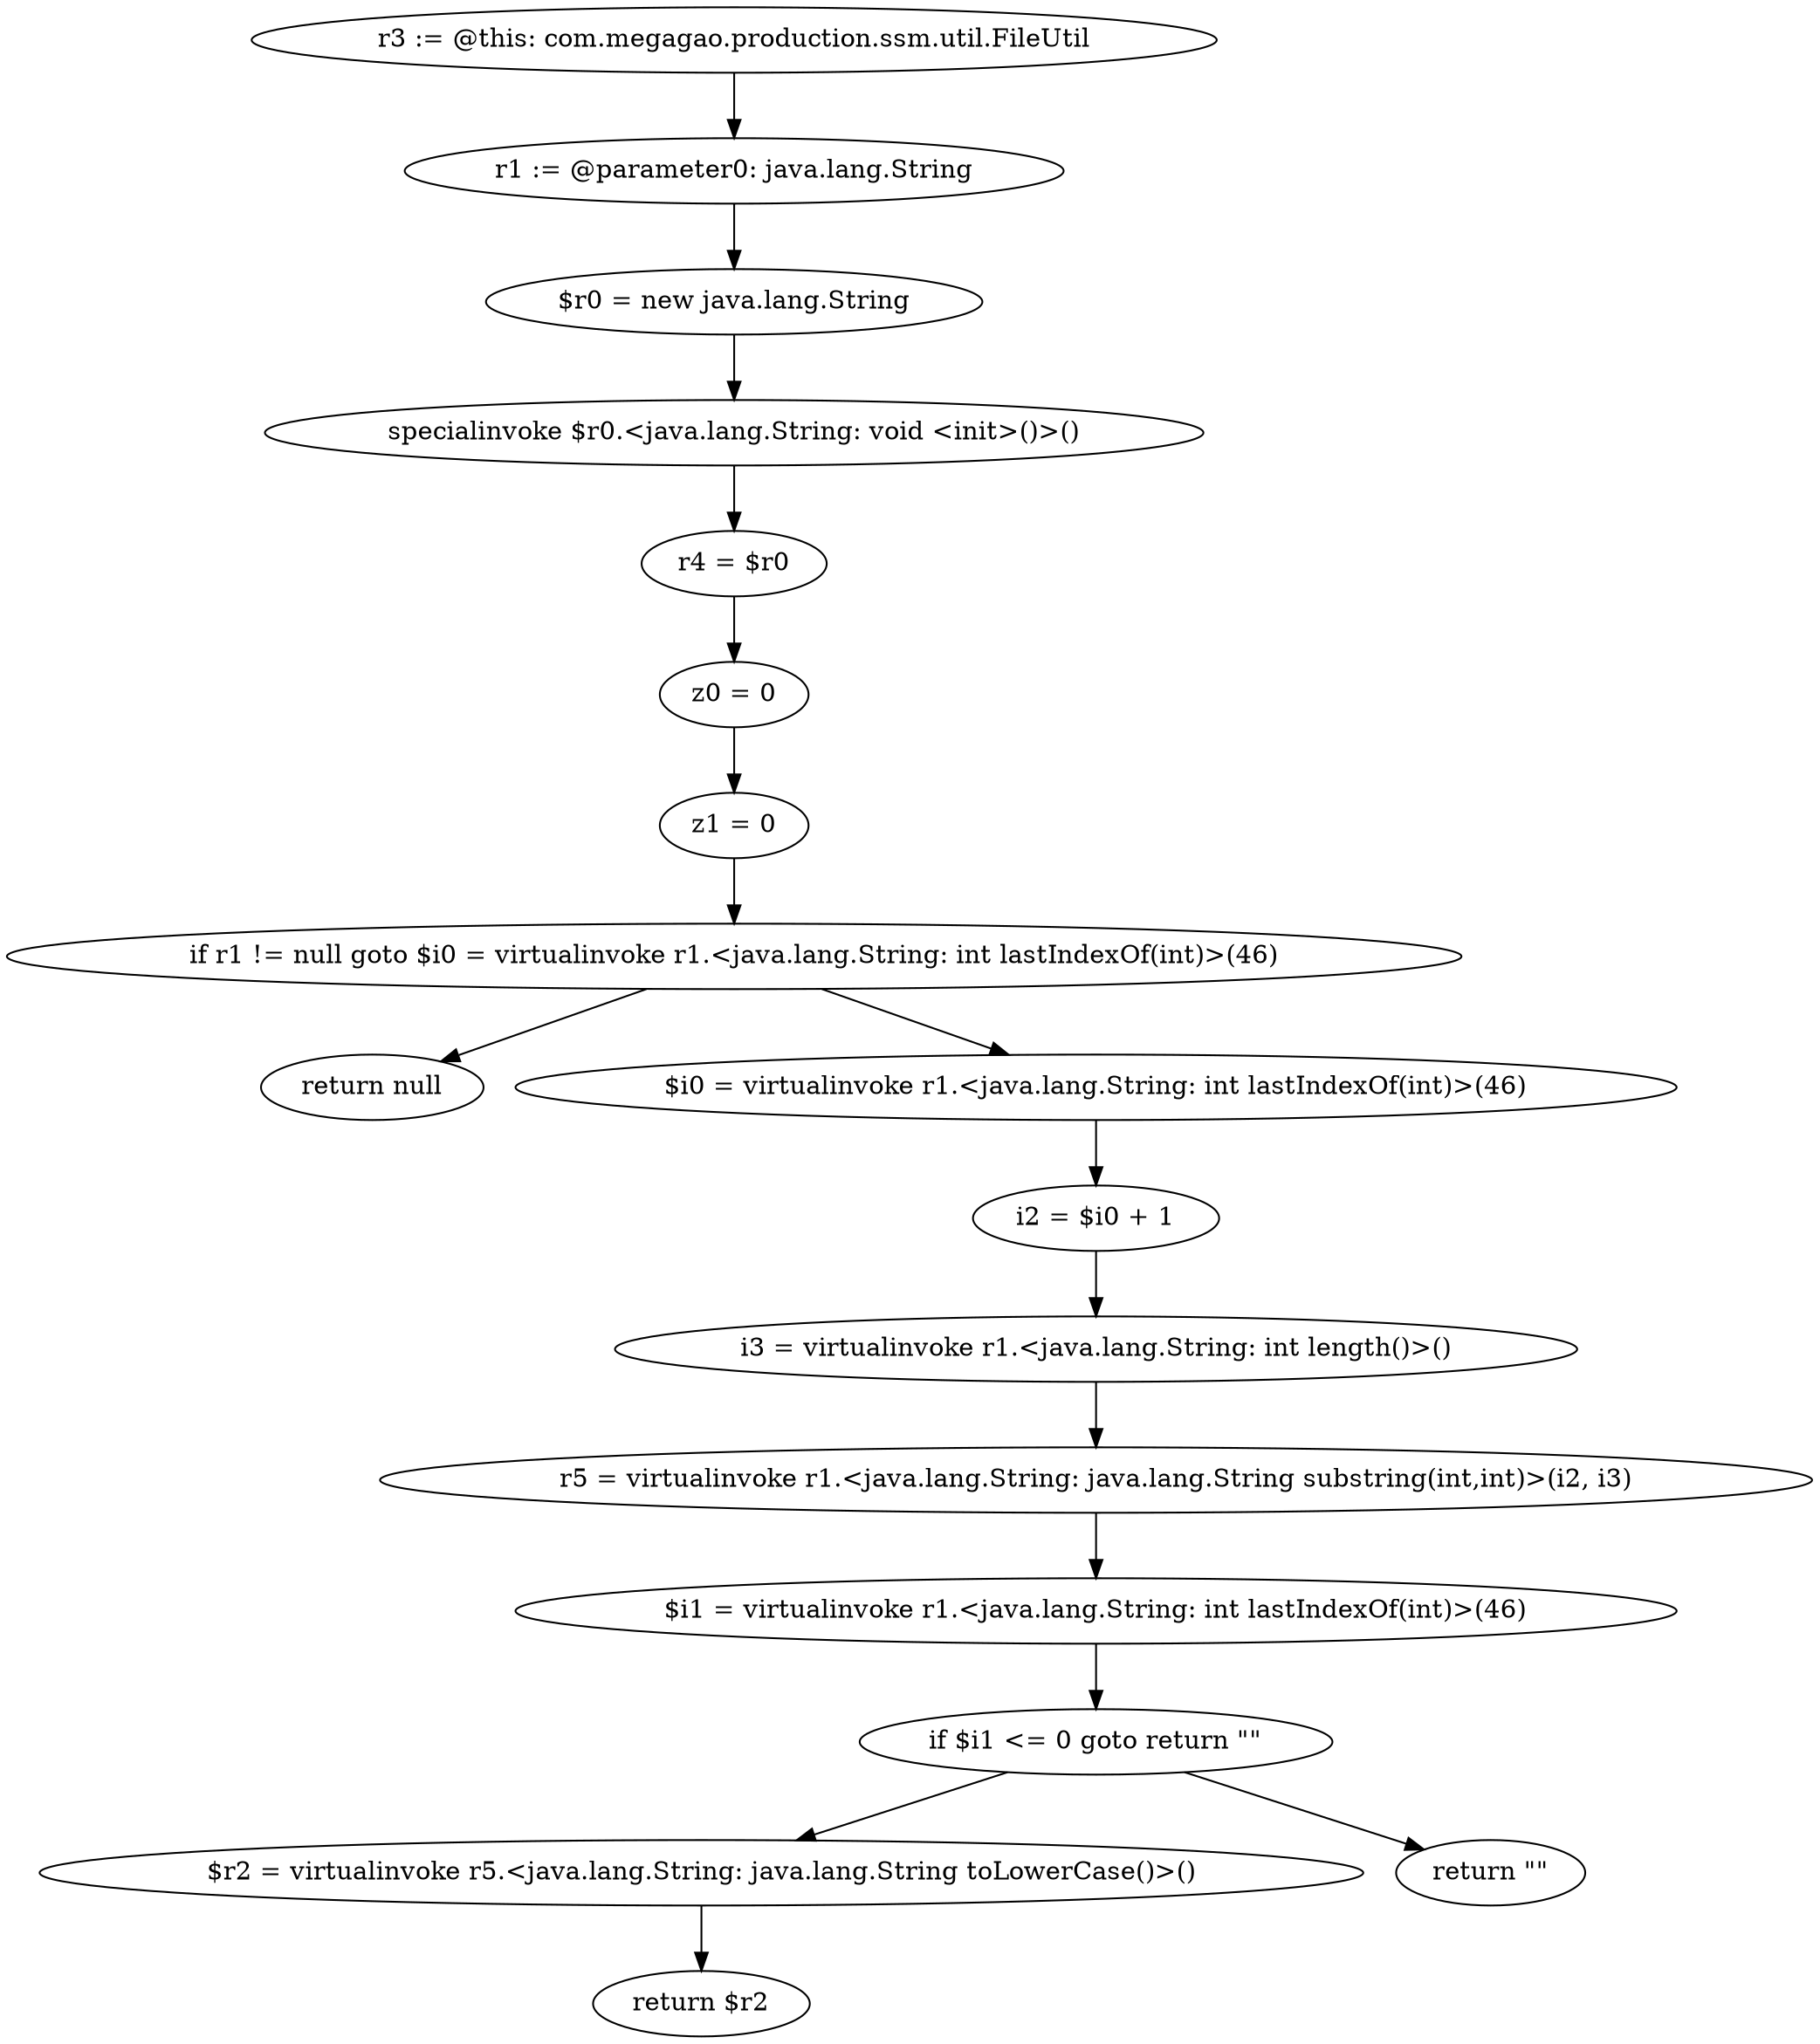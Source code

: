 digraph "unitGraph" {
    "r3 := @this: com.megagao.production.ssm.util.FileUtil"
    "r1 := @parameter0: java.lang.String"
    "$r0 = new java.lang.String"
    "specialinvoke $r0.<java.lang.String: void <init>()>()"
    "r4 = $r0"
    "z0 = 0"
    "z1 = 0"
    "if r1 != null goto $i0 = virtualinvoke r1.<java.lang.String: int lastIndexOf(int)>(46)"
    "return null"
    "$i0 = virtualinvoke r1.<java.lang.String: int lastIndexOf(int)>(46)"
    "i2 = $i0 + 1"
    "i3 = virtualinvoke r1.<java.lang.String: int length()>()"
    "r5 = virtualinvoke r1.<java.lang.String: java.lang.String substring(int,int)>(i2, i3)"
    "$i1 = virtualinvoke r1.<java.lang.String: int lastIndexOf(int)>(46)"
    "if $i1 <= 0 goto return \"\""
    "$r2 = virtualinvoke r5.<java.lang.String: java.lang.String toLowerCase()>()"
    "return $r2"
    "return \"\""
    "r3 := @this: com.megagao.production.ssm.util.FileUtil"->"r1 := @parameter0: java.lang.String";
    "r1 := @parameter0: java.lang.String"->"$r0 = new java.lang.String";
    "$r0 = new java.lang.String"->"specialinvoke $r0.<java.lang.String: void <init>()>()";
    "specialinvoke $r0.<java.lang.String: void <init>()>()"->"r4 = $r0";
    "r4 = $r0"->"z0 = 0";
    "z0 = 0"->"z1 = 0";
    "z1 = 0"->"if r1 != null goto $i0 = virtualinvoke r1.<java.lang.String: int lastIndexOf(int)>(46)";
    "if r1 != null goto $i0 = virtualinvoke r1.<java.lang.String: int lastIndexOf(int)>(46)"->"return null";
    "if r1 != null goto $i0 = virtualinvoke r1.<java.lang.String: int lastIndexOf(int)>(46)"->"$i0 = virtualinvoke r1.<java.lang.String: int lastIndexOf(int)>(46)";
    "$i0 = virtualinvoke r1.<java.lang.String: int lastIndexOf(int)>(46)"->"i2 = $i0 + 1";
    "i2 = $i0 + 1"->"i3 = virtualinvoke r1.<java.lang.String: int length()>()";
    "i3 = virtualinvoke r1.<java.lang.String: int length()>()"->"r5 = virtualinvoke r1.<java.lang.String: java.lang.String substring(int,int)>(i2, i3)";
    "r5 = virtualinvoke r1.<java.lang.String: java.lang.String substring(int,int)>(i2, i3)"->"$i1 = virtualinvoke r1.<java.lang.String: int lastIndexOf(int)>(46)";
    "$i1 = virtualinvoke r1.<java.lang.String: int lastIndexOf(int)>(46)"->"if $i1 <= 0 goto return \"\"";
    "if $i1 <= 0 goto return \"\""->"$r2 = virtualinvoke r5.<java.lang.String: java.lang.String toLowerCase()>()";
    "if $i1 <= 0 goto return \"\""->"return \"\"";
    "$r2 = virtualinvoke r5.<java.lang.String: java.lang.String toLowerCase()>()"->"return $r2";
}
